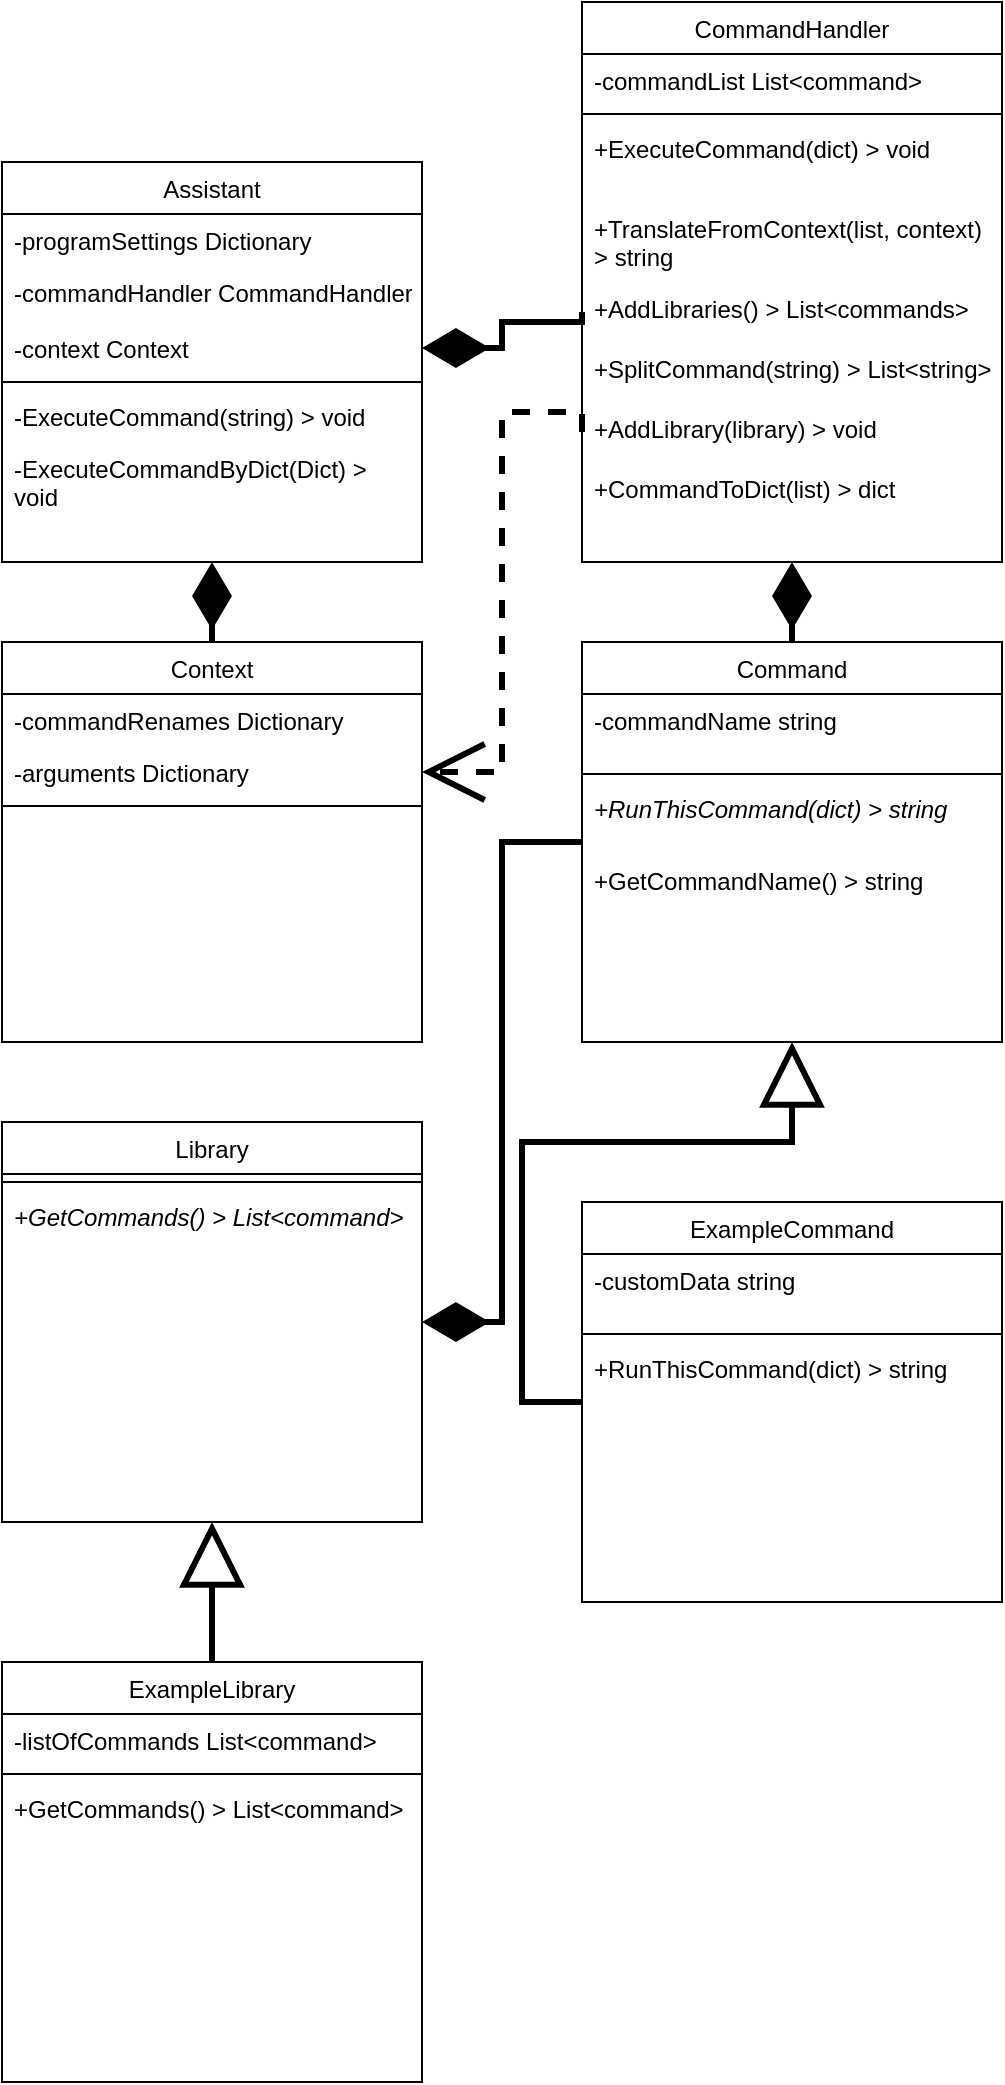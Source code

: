 <mxfile version="20.3.0" type="device"><diagram id="C5RBs43oDa-KdzZeNtuy" name="Page-1"><mxGraphModel dx="942" dy="695" grid="1" gridSize="10" guides="1" tooltips="1" connect="1" arrows="1" fold="1" page="1" pageScale="1" pageWidth="827" pageHeight="1169" math="0" shadow="0"><root><mxCell id="WIyWlLk6GJQsqaUBKTNV-0"/><mxCell id="WIyWlLk6GJQsqaUBKTNV-1" parent="WIyWlLk6GJQsqaUBKTNV-0"/><mxCell id="zkfFHV4jXpPFQw0GAbJ--0" value="Assistant" style="swimlane;fontStyle=0;align=center;verticalAlign=top;childLayout=stackLayout;horizontal=1;startSize=26;horizontalStack=0;resizeParent=1;resizeLast=0;collapsible=1;marginBottom=0;rounded=0;shadow=0;strokeWidth=1;" parent="WIyWlLk6GJQsqaUBKTNV-1" vertex="1"><mxGeometry x="150" y="120" width="210" height="200" as="geometry"><mxRectangle x="230" y="140" width="160" height="26" as="alternateBounds"/></mxGeometry></mxCell><mxCell id="kqrnXd800Jo5W9k4ywIt-11" value="-programSettings Dictionary" style="text;align=left;verticalAlign=top;spacingLeft=4;spacingRight=4;overflow=hidden;rotatable=0;points=[[0,0.5],[1,0.5]];portConstraint=eastwest;" parent="zkfFHV4jXpPFQw0GAbJ--0" vertex="1"><mxGeometry y="26" width="210" height="26" as="geometry"/></mxCell><mxCell id="mwj5qYvLiGivq6neV-i5-6" value="-commandHandler CommandHandler" style="text;align=left;verticalAlign=top;spacingLeft=4;spacingRight=4;overflow=hidden;rotatable=0;points=[[0,0.5],[1,0.5]];portConstraint=eastwest;whiteSpace=wrap;" parent="zkfFHV4jXpPFQw0GAbJ--0" vertex="1"><mxGeometry y="52" width="210" height="28" as="geometry"/></mxCell><mxCell id="GUqTsBcLUDGC4PvFPvG_-0" value="-context Context" style="text;align=left;verticalAlign=top;spacingLeft=4;spacingRight=4;overflow=hidden;rotatable=0;points=[[0,0.5],[1,0.5]];portConstraint=eastwest;" parent="zkfFHV4jXpPFQw0GAbJ--0" vertex="1"><mxGeometry y="80" width="210" height="26" as="geometry"/></mxCell><mxCell id="zkfFHV4jXpPFQw0GAbJ--4" value="" style="line;html=1;strokeWidth=1;align=left;verticalAlign=middle;spacingTop=-1;spacingLeft=3;spacingRight=3;rotatable=0;labelPosition=right;points=[];portConstraint=eastwest;" parent="zkfFHV4jXpPFQw0GAbJ--0" vertex="1"><mxGeometry y="106" width="210" height="8" as="geometry"/></mxCell><mxCell id="kqrnXd800Jo5W9k4ywIt-0" value="-ExecuteCommand(string) &gt; void" style="text;align=left;verticalAlign=top;spacingLeft=4;spacingRight=4;overflow=hidden;rotatable=0;points=[[0,0.5],[1,0.5]];portConstraint=eastwest;" parent="zkfFHV4jXpPFQw0GAbJ--0" vertex="1"><mxGeometry y="114" width="210" height="26" as="geometry"/></mxCell><mxCell id="mwj5qYvLiGivq6neV-i5-38" value="-ExecuteCommandByDict(Dict) &gt; void" style="text;align=left;verticalAlign=top;spacingLeft=4;spacingRight=4;overflow=hidden;rotatable=0;points=[[0,0.5],[1,0.5]];portConstraint=eastwest;whiteSpace=wrap;" parent="zkfFHV4jXpPFQw0GAbJ--0" vertex="1"><mxGeometry y="140" width="210" height="40" as="geometry"/></mxCell><mxCell id="kqrnXd800Jo5W9k4ywIt-2" value="CommandHandler" style="swimlane;fontStyle=0;align=center;verticalAlign=top;childLayout=stackLayout;horizontal=1;startSize=26;horizontalStack=0;resizeParent=1;resizeLast=0;collapsible=1;marginBottom=0;rounded=0;shadow=0;strokeWidth=1;" parent="WIyWlLk6GJQsqaUBKTNV-1" vertex="1"><mxGeometry x="440" y="40" width="210" height="280" as="geometry"><mxRectangle x="440" y="120" width="160" height="26" as="alternateBounds"/></mxGeometry></mxCell><mxCell id="kqrnXd800Jo5W9k4ywIt-3" value="-commandList List&lt;command&gt;" style="text;align=left;verticalAlign=top;spacingLeft=4;spacingRight=4;overflow=hidden;rotatable=0;points=[[0,0.5],[1,0.5]];portConstraint=eastwest;" parent="kqrnXd800Jo5W9k4ywIt-2" vertex="1"><mxGeometry y="26" width="210" height="26" as="geometry"/></mxCell><mxCell id="kqrnXd800Jo5W9k4ywIt-4" value="" style="line;html=1;strokeWidth=1;align=left;verticalAlign=middle;spacingTop=-1;spacingLeft=3;spacingRight=3;rotatable=0;labelPosition=right;points=[];portConstraint=eastwest;" parent="kqrnXd800Jo5W9k4ywIt-2" vertex="1"><mxGeometry y="52" width="210" height="8" as="geometry"/></mxCell><mxCell id="kqrnXd800Jo5W9k4ywIt-5" value="+ExecuteCommand(dict) &gt; void " style="text;align=left;verticalAlign=top;spacingLeft=4;spacingRight=4;overflow=hidden;rotatable=0;points=[[0,0.5],[1,0.5]];portConstraint=eastwest;whiteSpace=wrap;" parent="kqrnXd800Jo5W9k4ywIt-2" vertex="1"><mxGeometry y="60" width="210" height="40" as="geometry"/></mxCell><mxCell id="mwj5qYvLiGivq6neV-i5-0" value="+TranslateFromContext(list, context) &gt; string " style="text;align=left;verticalAlign=top;spacingLeft=4;spacingRight=4;overflow=hidden;rotatable=0;points=[[0,0.5],[1,0.5]];portConstraint=eastwest;whiteSpace=wrap;" parent="kqrnXd800Jo5W9k4ywIt-2" vertex="1"><mxGeometry y="100" width="210" height="40" as="geometry"/></mxCell><mxCell id="mwj5qYvLiGivq6neV-i5-12" value="+AddLibraries() &gt; List&lt;commands&gt;" style="text;align=left;verticalAlign=top;spacingLeft=4;spacingRight=4;overflow=hidden;rotatable=0;points=[[0,0.5],[1,0.5]];portConstraint=eastwest;whiteSpace=wrap;" parent="kqrnXd800Jo5W9k4ywIt-2" vertex="1"><mxGeometry y="140" width="210" height="30" as="geometry"/></mxCell><mxCell id="mwj5qYvLiGivq6neV-i5-37" value="+SplitCommand(string) &gt; List&lt;string&gt;" style="text;align=left;verticalAlign=top;spacingLeft=4;spacingRight=4;overflow=hidden;rotatable=0;points=[[0,0.5],[1,0.5]];portConstraint=eastwest;whiteSpace=wrap;" parent="kqrnXd800Jo5W9k4ywIt-2" vertex="1"><mxGeometry y="170" width="210" height="30" as="geometry"/></mxCell><mxCell id="DCca64jPCFMH11UpT8ml-0" value="+AddLibrary(library) &gt; void" style="text;align=left;verticalAlign=top;spacingLeft=4;spacingRight=4;overflow=hidden;rotatable=0;points=[[0,0.5],[1,0.5]];portConstraint=eastwest;whiteSpace=wrap;" vertex="1" parent="kqrnXd800Jo5W9k4ywIt-2"><mxGeometry y="200" width="210" height="30" as="geometry"/></mxCell><mxCell id="DCca64jPCFMH11UpT8ml-4" value="+CommandToDict(list) &gt; dict" style="text;align=left;verticalAlign=top;spacingLeft=4;spacingRight=4;overflow=hidden;rotatable=0;points=[[0,0.5],[1,0.5]];portConstraint=eastwest;whiteSpace=wrap;" vertex="1" parent="kqrnXd800Jo5W9k4ywIt-2"><mxGeometry y="230" width="210" height="30" as="geometry"/></mxCell><mxCell id="mwj5qYvLiGivq6neV-i5-22" style="edgeStyle=orthogonalEdgeStyle;rounded=0;orthogonalLoop=1;jettySize=auto;html=1;entryX=0.5;entryY=1;entryDx=0;entryDy=0;endArrow=diamondThin;endFill=1;endSize=25;strokeWidth=3;" parent="WIyWlLk6GJQsqaUBKTNV-1" source="mwj5qYvLiGivq6neV-i5-1" target="zkfFHV4jXpPFQw0GAbJ--0" edge="1"><mxGeometry relative="1" as="geometry"/></mxCell><mxCell id="mwj5qYvLiGivq6neV-i5-1" value="Context" style="swimlane;fontStyle=0;align=center;verticalAlign=top;childLayout=stackLayout;horizontal=1;startSize=26;horizontalStack=0;resizeParent=1;resizeLast=0;collapsible=1;marginBottom=0;rounded=0;shadow=0;strokeWidth=1;" parent="WIyWlLk6GJQsqaUBKTNV-1" vertex="1"><mxGeometry x="150" y="360" width="210" height="200" as="geometry"><mxRectangle x="230" y="140" width="160" height="26" as="alternateBounds"/></mxGeometry></mxCell><mxCell id="mwj5qYvLiGivq6neV-i5-2" value="-commandRenames Dictionary" style="text;align=left;verticalAlign=top;spacingLeft=4;spacingRight=4;overflow=hidden;rotatable=0;points=[[0,0.5],[1,0.5]];portConstraint=eastwest;" parent="mwj5qYvLiGivq6neV-i5-1" vertex="1"><mxGeometry y="26" width="210" height="26" as="geometry"/></mxCell><mxCell id="mwj5qYvLiGivq6neV-i5-31" value="-arguments Dictionary" style="text;align=left;verticalAlign=top;spacingLeft=4;spacingRight=4;overflow=hidden;rotatable=0;points=[[0,0.5],[1,0.5]];portConstraint=eastwest;" parent="mwj5qYvLiGivq6neV-i5-1" vertex="1"><mxGeometry y="52" width="210" height="26" as="geometry"/></mxCell><mxCell id="mwj5qYvLiGivq6neV-i5-3" value="" style="line;html=1;strokeWidth=1;align=left;verticalAlign=middle;spacingTop=-1;spacingLeft=3;spacingRight=3;rotatable=0;labelPosition=right;points=[];portConstraint=eastwest;" parent="mwj5qYvLiGivq6neV-i5-1" vertex="1"><mxGeometry y="78" width="210" height="8" as="geometry"/></mxCell><mxCell id="mwj5qYvLiGivq6neV-i5-7" value="Library" style="swimlane;fontStyle=0;align=center;verticalAlign=top;childLayout=stackLayout;horizontal=1;startSize=26;horizontalStack=0;resizeParent=1;resizeLast=0;collapsible=1;marginBottom=0;rounded=0;shadow=0;strokeWidth=1;" parent="WIyWlLk6GJQsqaUBKTNV-1" vertex="1"><mxGeometry x="150" y="600" width="210" height="200" as="geometry"><mxRectangle x="230" y="140" width="160" height="26" as="alternateBounds"/></mxGeometry></mxCell><mxCell id="mwj5qYvLiGivq6neV-i5-10" value="" style="line;html=1;strokeWidth=1;align=left;verticalAlign=middle;spacingTop=-1;spacingLeft=3;spacingRight=3;rotatable=0;labelPosition=right;points=[];portConstraint=eastwest;" parent="mwj5qYvLiGivq6neV-i5-7" vertex="1"><mxGeometry y="26" width="210" height="8" as="geometry"/></mxCell><mxCell id="mwj5qYvLiGivq6neV-i5-17" value="+GetCommands() &gt; List&lt;command&gt;" style="text;align=left;verticalAlign=top;spacingLeft=4;spacingRight=4;overflow=hidden;rotatable=0;points=[[0,0.5],[1,0.5]];portConstraint=eastwest;fontStyle=2" parent="mwj5qYvLiGivq6neV-i5-7" vertex="1"><mxGeometry y="34" width="210" height="26" as="geometry"/></mxCell><mxCell id="mwj5qYvLiGivq6neV-i5-20" style="edgeStyle=orthogonalEdgeStyle;rounded=0;orthogonalLoop=1;jettySize=auto;html=1;entryX=0.5;entryY=1;entryDx=0;entryDy=0;endArrow=diamondThin;endFill=1;endSize=25;strokeWidth=3;" parent="WIyWlLk6GJQsqaUBKTNV-1" source="mwj5qYvLiGivq6neV-i5-13" target="kqrnXd800Jo5W9k4ywIt-2" edge="1"><mxGeometry relative="1" as="geometry"/></mxCell><mxCell id="mwj5qYvLiGivq6neV-i5-29" style="edgeStyle=orthogonalEdgeStyle;rounded=0;orthogonalLoop=1;jettySize=auto;html=1;entryX=1;entryY=0.5;entryDx=0;entryDy=0;strokeWidth=3;endArrow=diamondThin;endFill=1;endSize=25;" parent="WIyWlLk6GJQsqaUBKTNV-1" source="mwj5qYvLiGivq6neV-i5-13" target="mwj5qYvLiGivq6neV-i5-7" edge="1"><mxGeometry relative="1" as="geometry"><Array as="points"><mxPoint x="400" y="460"/><mxPoint x="400" y="700"/></Array></mxGeometry></mxCell><mxCell id="mwj5qYvLiGivq6neV-i5-13" value="Command" style="swimlane;fontStyle=0;align=center;verticalAlign=top;childLayout=stackLayout;horizontal=1;startSize=26;horizontalStack=0;resizeParent=1;resizeLast=0;collapsible=1;marginBottom=0;rounded=0;shadow=0;strokeWidth=1;" parent="WIyWlLk6GJQsqaUBKTNV-1" vertex="1"><mxGeometry x="440" y="360" width="210" height="200" as="geometry"><mxRectangle x="230" y="140" width="160" height="26" as="alternateBounds"/></mxGeometry></mxCell><mxCell id="DCca64jPCFMH11UpT8ml-2" value="-commandName string" style="text;align=left;verticalAlign=top;spacingLeft=4;spacingRight=4;overflow=hidden;rotatable=0;points=[[0,0.5],[1,0.5]];portConstraint=eastwest;fontStyle=0;whiteSpace=wrap;" vertex="1" parent="mwj5qYvLiGivq6neV-i5-13"><mxGeometry y="26" width="210" height="36" as="geometry"/></mxCell><mxCell id="mwj5qYvLiGivq6neV-i5-15" value="" style="line;html=1;strokeWidth=1;align=left;verticalAlign=middle;spacingTop=-1;spacingLeft=3;spacingRight=3;rotatable=0;labelPosition=right;points=[];portConstraint=eastwest;" parent="mwj5qYvLiGivq6neV-i5-13" vertex="1"><mxGeometry y="62" width="210" height="8" as="geometry"/></mxCell><mxCell id="mwj5qYvLiGivq6neV-i5-16" value="+RunThisCommand(dict) &gt; string" style="text;align=left;verticalAlign=top;spacingLeft=4;spacingRight=4;overflow=hidden;rotatable=0;points=[[0,0.5],[1,0.5]];portConstraint=eastwest;fontStyle=2;whiteSpace=wrap;" parent="mwj5qYvLiGivq6neV-i5-13" vertex="1"><mxGeometry y="70" width="210" height="36" as="geometry"/></mxCell><mxCell id="DCca64jPCFMH11UpT8ml-3" value="+GetCommandName() &gt; string" style="text;align=left;verticalAlign=top;spacingLeft=4;spacingRight=4;overflow=hidden;rotatable=0;points=[[0,0.5],[1,0.5]];portConstraint=eastwest;fontStyle=0;whiteSpace=wrap;" vertex="1" parent="mwj5qYvLiGivq6neV-i5-13"><mxGeometry y="106" width="210" height="36" as="geometry"/></mxCell><mxCell id="mwj5qYvLiGivq6neV-i5-19" style="edgeStyle=orthogonalEdgeStyle;rounded=0;orthogonalLoop=1;jettySize=auto;html=1;entryX=1;entryY=0.5;entryDx=0;entryDy=0;endSize=25;endArrow=diamondThin;endFill=1;strokeWidth=3;exitX=0;exitY=0.5;exitDx=0;exitDy=0;" parent="WIyWlLk6GJQsqaUBKTNV-1" source="mwj5qYvLiGivq6neV-i5-12" target="GUqTsBcLUDGC4PvFPvG_-0" edge="1"><mxGeometry relative="1" as="geometry"><Array as="points"><mxPoint x="440" y="200"/><mxPoint x="400" y="200"/><mxPoint x="400" y="213"/></Array></mxGeometry></mxCell><mxCell id="mwj5qYvLiGivq6neV-i5-23" style="edgeStyle=orthogonalEdgeStyle;rounded=0;orthogonalLoop=1;jettySize=auto;html=1;entryX=1;entryY=0.5;entryDx=0;entryDy=0;endArrow=open;endFill=0;endSize=25;dashed=1;strokeWidth=3;" parent="WIyWlLk6GJQsqaUBKTNV-1" target="mwj5qYvLiGivq6neV-i5-31" edge="1"><mxGeometry relative="1" as="geometry"><mxPoint x="360" y="456" as="targetPoint"/><mxPoint x="440" y="255" as="sourcePoint"/><Array as="points"><mxPoint x="440" y="245"/><mxPoint x="400" y="245"/><mxPoint x="400" y="425"/></Array></mxGeometry></mxCell><mxCell id="mwj5qYvLiGivq6neV-i5-28" style="edgeStyle=orthogonalEdgeStyle;rounded=0;orthogonalLoop=1;jettySize=auto;html=1;exitX=0;exitY=0.5;exitDx=0;exitDy=0;entryX=0.5;entryY=1;entryDx=0;entryDy=0;strokeWidth=3;endArrow=block;endFill=0;endSize=25;" parent="WIyWlLk6GJQsqaUBKTNV-1" source="mwj5qYvLiGivq6neV-i5-24" target="mwj5qYvLiGivq6neV-i5-13" edge="1"><mxGeometry relative="1" as="geometry"><Array as="points"><mxPoint x="410" y="740"/><mxPoint x="410" y="610"/><mxPoint x="545" y="610"/></Array></mxGeometry></mxCell><mxCell id="mwj5qYvLiGivq6neV-i5-24" value="ExampleCommand" style="swimlane;fontStyle=0;align=center;verticalAlign=top;childLayout=stackLayout;horizontal=1;startSize=26;horizontalStack=0;resizeParent=1;resizeLast=0;collapsible=1;marginBottom=0;rounded=0;shadow=0;strokeWidth=1;" parent="WIyWlLk6GJQsqaUBKTNV-1" vertex="1"><mxGeometry x="440" y="640" width="210" height="200" as="geometry"><mxRectangle x="230" y="140" width="160" height="26" as="alternateBounds"/></mxGeometry></mxCell><mxCell id="mwj5qYvLiGivq6neV-i5-30" value="-customData string" style="text;align=left;verticalAlign=top;spacingLeft=4;spacingRight=4;overflow=hidden;rotatable=0;points=[[0,0.5],[1,0.5]];portConstraint=eastwest;fontStyle=0;whiteSpace=wrap;" parent="mwj5qYvLiGivq6neV-i5-24" vertex="1"><mxGeometry y="26" width="210" height="36" as="geometry"/></mxCell><mxCell id="mwj5qYvLiGivq6neV-i5-25" value="" style="line;html=1;strokeWidth=1;align=left;verticalAlign=middle;spacingTop=-1;spacingLeft=3;spacingRight=3;rotatable=0;labelPosition=right;points=[];portConstraint=eastwest;" parent="mwj5qYvLiGivq6neV-i5-24" vertex="1"><mxGeometry y="62" width="210" height="8" as="geometry"/></mxCell><mxCell id="mwj5qYvLiGivq6neV-i5-26" value="+RunThisCommand(dict) &gt; string" style="text;align=left;verticalAlign=top;spacingLeft=4;spacingRight=4;overflow=hidden;rotatable=0;points=[[0,0.5],[1,0.5]];portConstraint=eastwest;fontStyle=0;whiteSpace=wrap;" parent="mwj5qYvLiGivq6neV-i5-24" vertex="1"><mxGeometry y="70" width="210" height="36" as="geometry"/></mxCell><mxCell id="mwj5qYvLiGivq6neV-i5-36" style="edgeStyle=orthogonalEdgeStyle;rounded=0;orthogonalLoop=1;jettySize=auto;html=1;entryX=0.5;entryY=1;entryDx=0;entryDy=0;strokeWidth=3;endArrow=block;endFill=0;endSize=25;" parent="WIyWlLk6GJQsqaUBKTNV-1" source="mwj5qYvLiGivq6neV-i5-32" target="mwj5qYvLiGivq6neV-i5-7" edge="1"><mxGeometry relative="1" as="geometry"/></mxCell><mxCell id="mwj5qYvLiGivq6neV-i5-32" value="ExampleLibrary" style="swimlane;fontStyle=0;align=center;verticalAlign=top;childLayout=stackLayout;horizontal=1;startSize=26;horizontalStack=0;resizeParent=1;resizeLast=0;collapsible=1;marginBottom=0;rounded=0;shadow=0;strokeWidth=1;" parent="WIyWlLk6GJQsqaUBKTNV-1" vertex="1"><mxGeometry x="150" y="870" width="210" height="210" as="geometry"><mxRectangle x="230" y="140" width="160" height="26" as="alternateBounds"/></mxGeometry></mxCell><mxCell id="mwj5qYvLiGivq6neV-i5-33" value="-listOfCommands List&lt;command&gt;" style="text;align=left;verticalAlign=top;spacingLeft=4;spacingRight=4;overflow=hidden;rotatable=0;points=[[0,0.5],[1,0.5]];portConstraint=eastwest;" parent="mwj5qYvLiGivq6neV-i5-32" vertex="1"><mxGeometry y="26" width="210" height="26" as="geometry"/></mxCell><mxCell id="mwj5qYvLiGivq6neV-i5-34" value="" style="line;html=1;strokeWidth=1;align=left;verticalAlign=middle;spacingTop=-1;spacingLeft=3;spacingRight=3;rotatable=0;labelPosition=right;points=[];portConstraint=eastwest;" parent="mwj5qYvLiGivq6neV-i5-32" vertex="1"><mxGeometry y="52" width="210" height="8" as="geometry"/></mxCell><mxCell id="mwj5qYvLiGivq6neV-i5-35" value="+GetCommands() &gt; List&lt;command&gt;" style="text;align=left;verticalAlign=top;spacingLeft=4;spacingRight=4;overflow=hidden;rotatable=0;points=[[0,0.5],[1,0.5]];portConstraint=eastwest;fontStyle=0" parent="mwj5qYvLiGivq6neV-i5-32" vertex="1"><mxGeometry y="60" width="210" height="26" as="geometry"/></mxCell></root></mxGraphModel></diagram></mxfile>